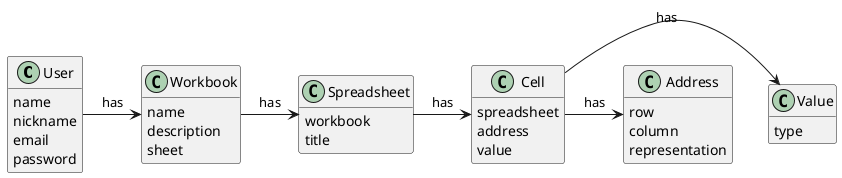 @startuml
hide empty methods

class User  {
	name
	nickname
	email
	password
}

User -> Workbook : has

class Workbook  {
	name
    description
    sheet
}

Workbook -> Spreadsheet : has

class Spreadsheet  {
	workbook
	title
}

Spreadsheet -> Cell : has

class Cell  {
	spreadsheet
	address
	value
}

Cell -> Value : has
Cell -> Address : has

class Value  {
    type
}


class Address  {
    row
    column
    representation
}
@enduml